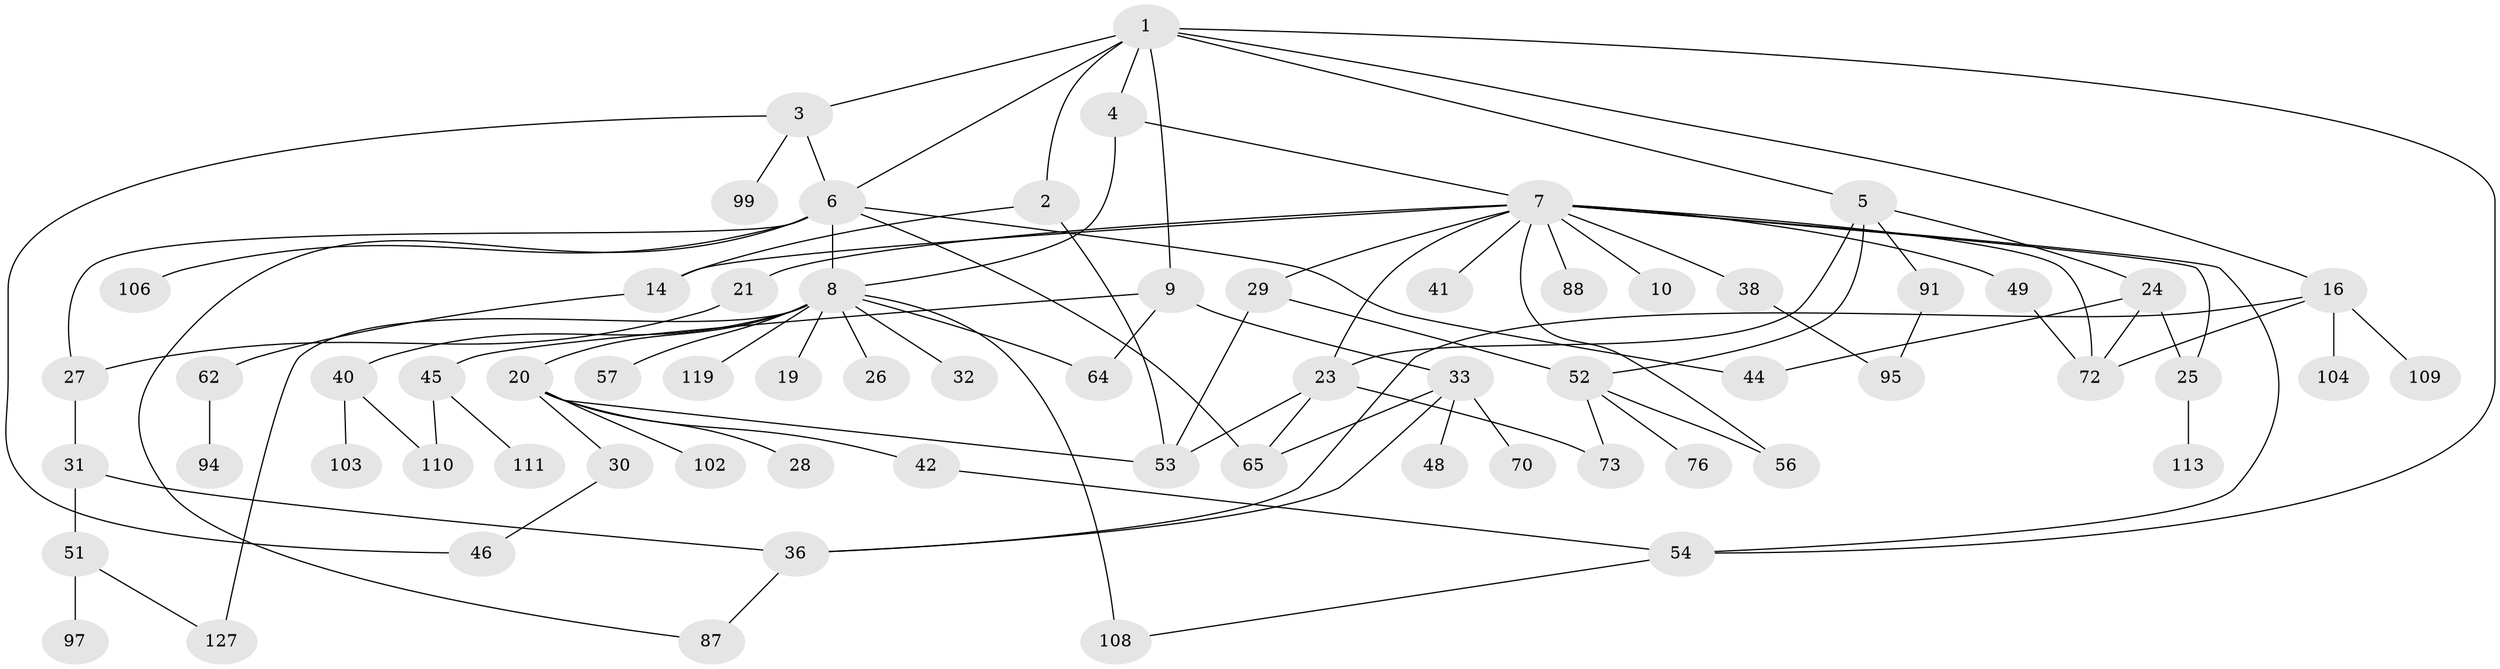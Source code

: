 // original degree distribution, {8: 0.007407407407407408, 3: 0.1925925925925926, 5: 0.05925925925925926, 6: 0.014814814814814815, 9: 0.007407407407407408, 4: 0.07407407407407407, 2: 0.34074074074074073, 1: 0.2962962962962963, 7: 0.007407407407407408}
// Generated by graph-tools (version 1.1) at 2025/13/03/09/25 04:13:33]
// undirected, 67 vertices, 95 edges
graph export_dot {
graph [start="1"]
  node [color=gray90,style=filled];
  1;
  2;
  3 [super="+133+34"];
  4 [super="+43"];
  5;
  6 [super="+13+22+18"];
  7 [super="+15+58+78"];
  8 [super="+11"];
  9;
  10 [super="+77"];
  14 [super="+82"];
  16 [super="+75+61"];
  19;
  20 [super="+86"];
  21;
  23 [super="+101"];
  24 [super="+107+37+59"];
  25 [super="+96"];
  26;
  27 [super="+71"];
  28 [super="+60"];
  29 [super="+63"];
  30;
  31;
  32;
  33 [super="+67"];
  36 [super="+116+66"];
  38 [super="+79"];
  40 [super="+89"];
  41;
  42 [super="+50"];
  44;
  45 [super="+47+120"];
  46 [super="+68"];
  48 [super="+129"];
  49;
  51 [super="+92"];
  52;
  53 [super="+132+55"];
  54 [super="+74+124+100"];
  56 [super="+80"];
  57;
  62 [super="+85+69"];
  64 [super="+81"];
  65 [super="+112"];
  70;
  72 [super="+131+105"];
  73 [super="+98"];
  76;
  87 [super="+125"];
  88;
  91;
  94;
  95;
  97;
  99;
  102;
  103;
  104;
  106;
  108;
  109;
  110;
  111;
  113;
  119 [super="+122"];
  127 [super="+134"];
  1 -- 2;
  1 -- 3;
  1 -- 4;
  1 -- 5;
  1 -- 6;
  1 -- 9;
  1 -- 16;
  1 -- 54;
  2 -- 14;
  2 -- 53;
  3 -- 99;
  3 -- 46;
  3 -- 6;
  4 -- 7;
  4 -- 8;
  5 -- 24;
  5 -- 52;
  5 -- 91;
  5 -- 23;
  6 -- 8;
  6 -- 106;
  6 -- 65;
  6 -- 87;
  6 -- 27;
  6 -- 44;
  7 -- 10;
  7 -- 23;
  7 -- 25;
  7 -- 29;
  7 -- 49;
  7 -- 21;
  7 -- 38;
  7 -- 88;
  7 -- 41;
  7 -- 14;
  7 -- 56;
  7 -- 54;
  7 -- 72;
  8 -- 127;
  8 -- 64;
  8 -- 32;
  8 -- 40;
  8 -- 108;
  8 -- 19;
  8 -- 20;
  8 -- 119;
  8 -- 57;
  8 -- 26;
  9 -- 33;
  9 -- 45;
  9 -- 64;
  14 -- 62;
  16 -- 36;
  16 -- 72;
  16 -- 104;
  16 -- 109;
  20 -- 28;
  20 -- 30;
  20 -- 42;
  20 -- 102;
  20 -- 53;
  21 -- 27;
  23 -- 73;
  23 -- 53;
  23 -- 65;
  24 -- 44;
  24 -- 72;
  24 -- 25;
  25 -- 113;
  27 -- 31;
  29 -- 53;
  29 -- 52;
  30 -- 46;
  31 -- 36;
  31 -- 51;
  33 -- 48;
  33 -- 70;
  33 -- 65;
  33 -- 36;
  36 -- 87;
  38 -- 95;
  40 -- 110;
  40 -- 103;
  42 -- 54;
  45 -- 110;
  45 -- 111;
  49 -- 72;
  51 -- 127;
  51 -- 97;
  52 -- 56;
  52 -- 73;
  52 -- 76;
  54 -- 108;
  62 -- 94;
  91 -- 95;
}
